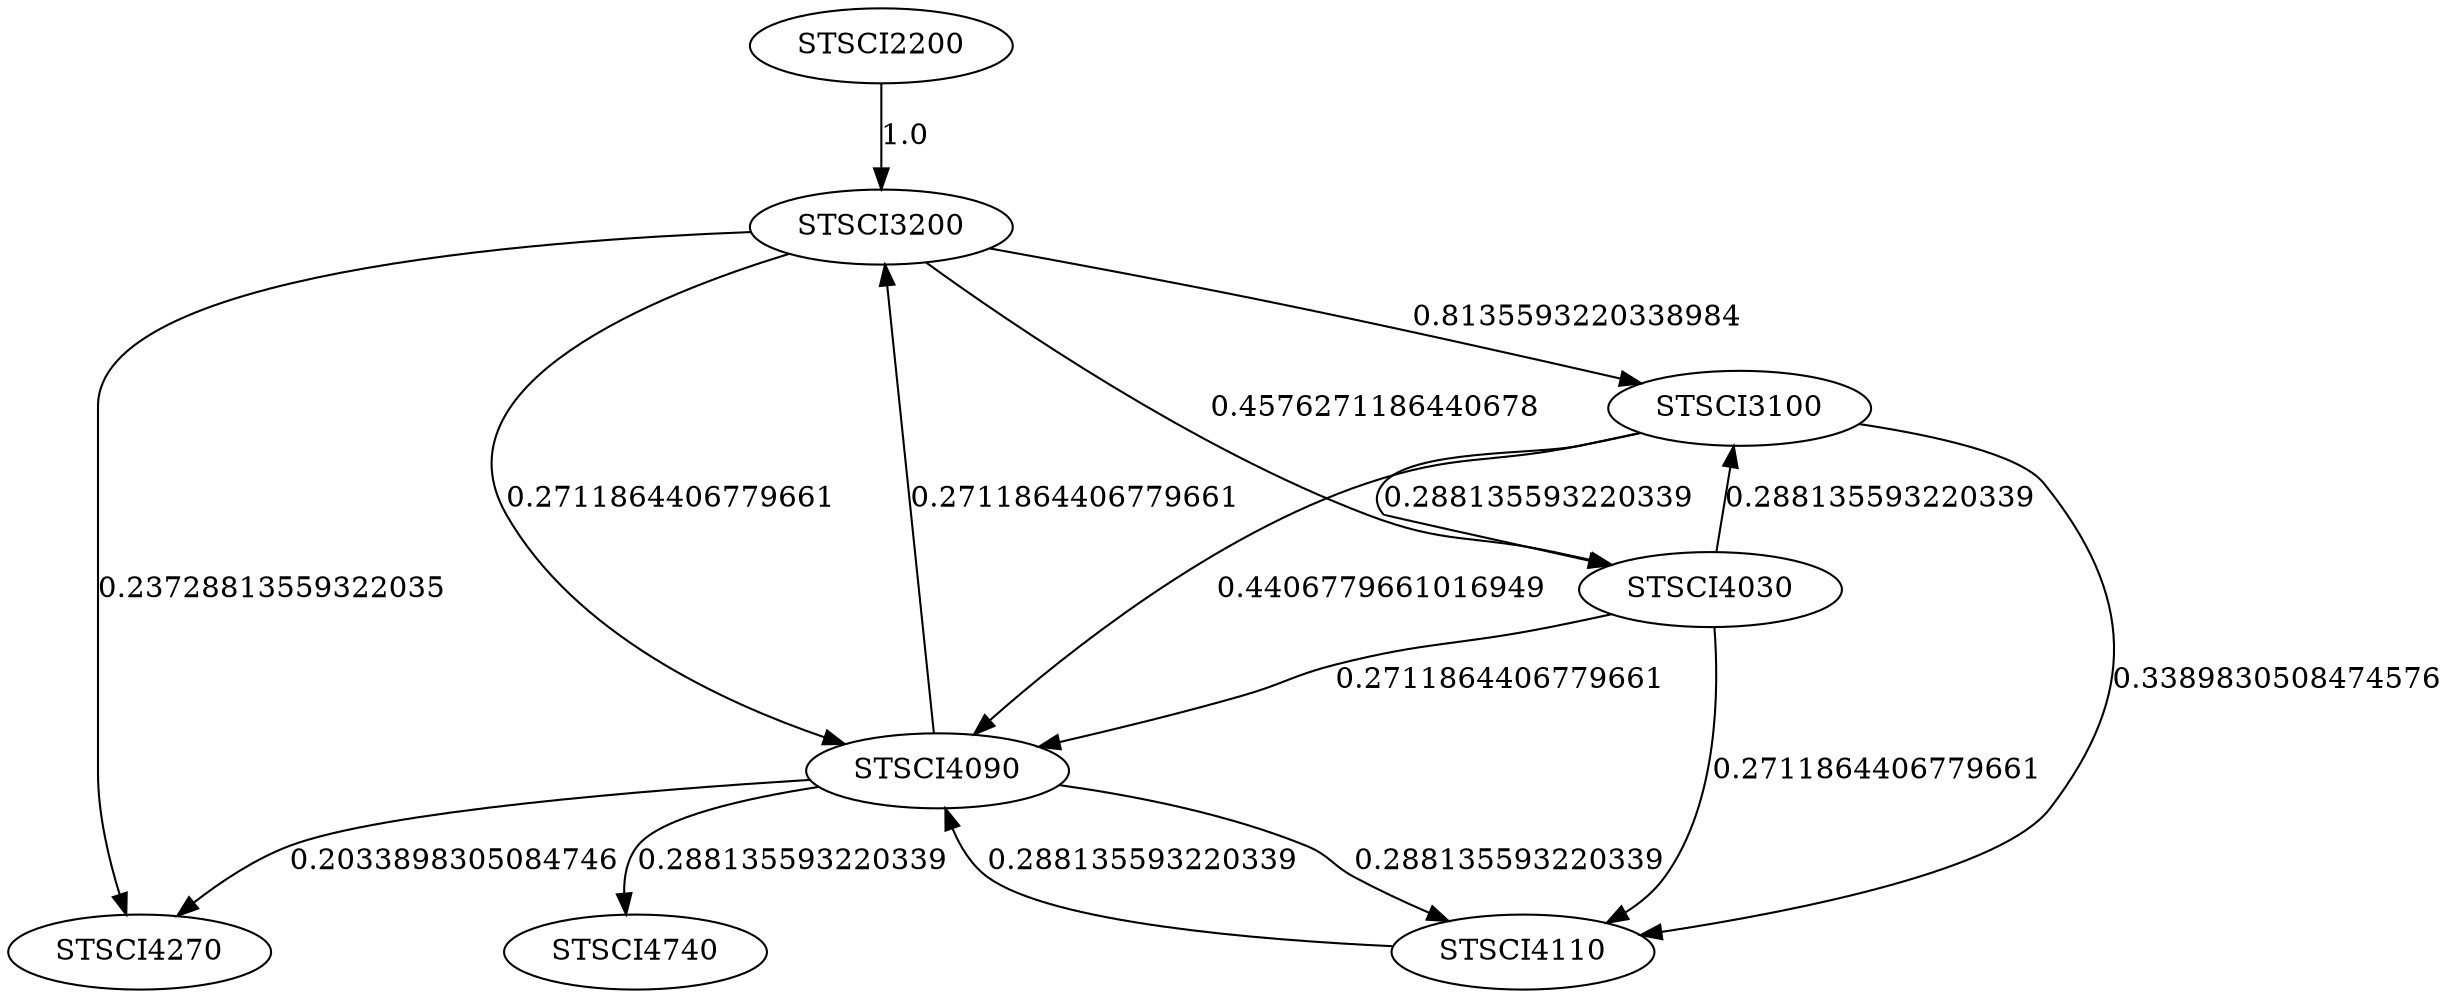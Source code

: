 digraph course_graph {
STSCI3200 -> STSCI3100 [ label = "0.8135593220338984" ];
STSCI3200 -> STSCI4090 [ label = "0.2711864406779661" ];
STSCI3200 -> STSCI4030 [ label = "0.4576271186440678" ];
STSCI3200 -> STSCI4270 [ label = "0.23728813559322035" ];
STSCI3100 -> STSCI4090 [ label = "0.4406779661016949" ];
STSCI3100 -> STSCI4030 [ label = "0.288135593220339" ];
STSCI3100 -> STSCI4110 [ label = "0.3389830508474576" ];
STSCI2200 -> STSCI3200 [ label = "1.0" ];
STSCI4090 -> STSCI3200 [ label = "0.2711864406779661" ];
STSCI4090 -> STSCI4740 [ label = "0.288135593220339" ];
STSCI4090 -> STSCI4110 [ label = "0.288135593220339" ];
STSCI4090 -> STSCI4270 [ label = "0.2033898305084746" ];
STSCI4030 -> STSCI3100 [ label = "0.288135593220339" ];
STSCI4030 -> STSCI4090 [ label = "0.2711864406779661" ];
STSCI4030 -> STSCI4110 [ label = "0.2711864406779661" ];
STSCI4110 -> STSCI4090 [ label = "0.288135593220339" ];
STSCI3200 [ label = "STSCI3200" ];
STSCI3100 [ label = "STSCI3100" ];
STSCI4030 [ label = "STSCI4030" ];
STSCI4090 [ label = "STSCI4090" ];
STSCI4110 [ label = "STSCI4110" ];
}
